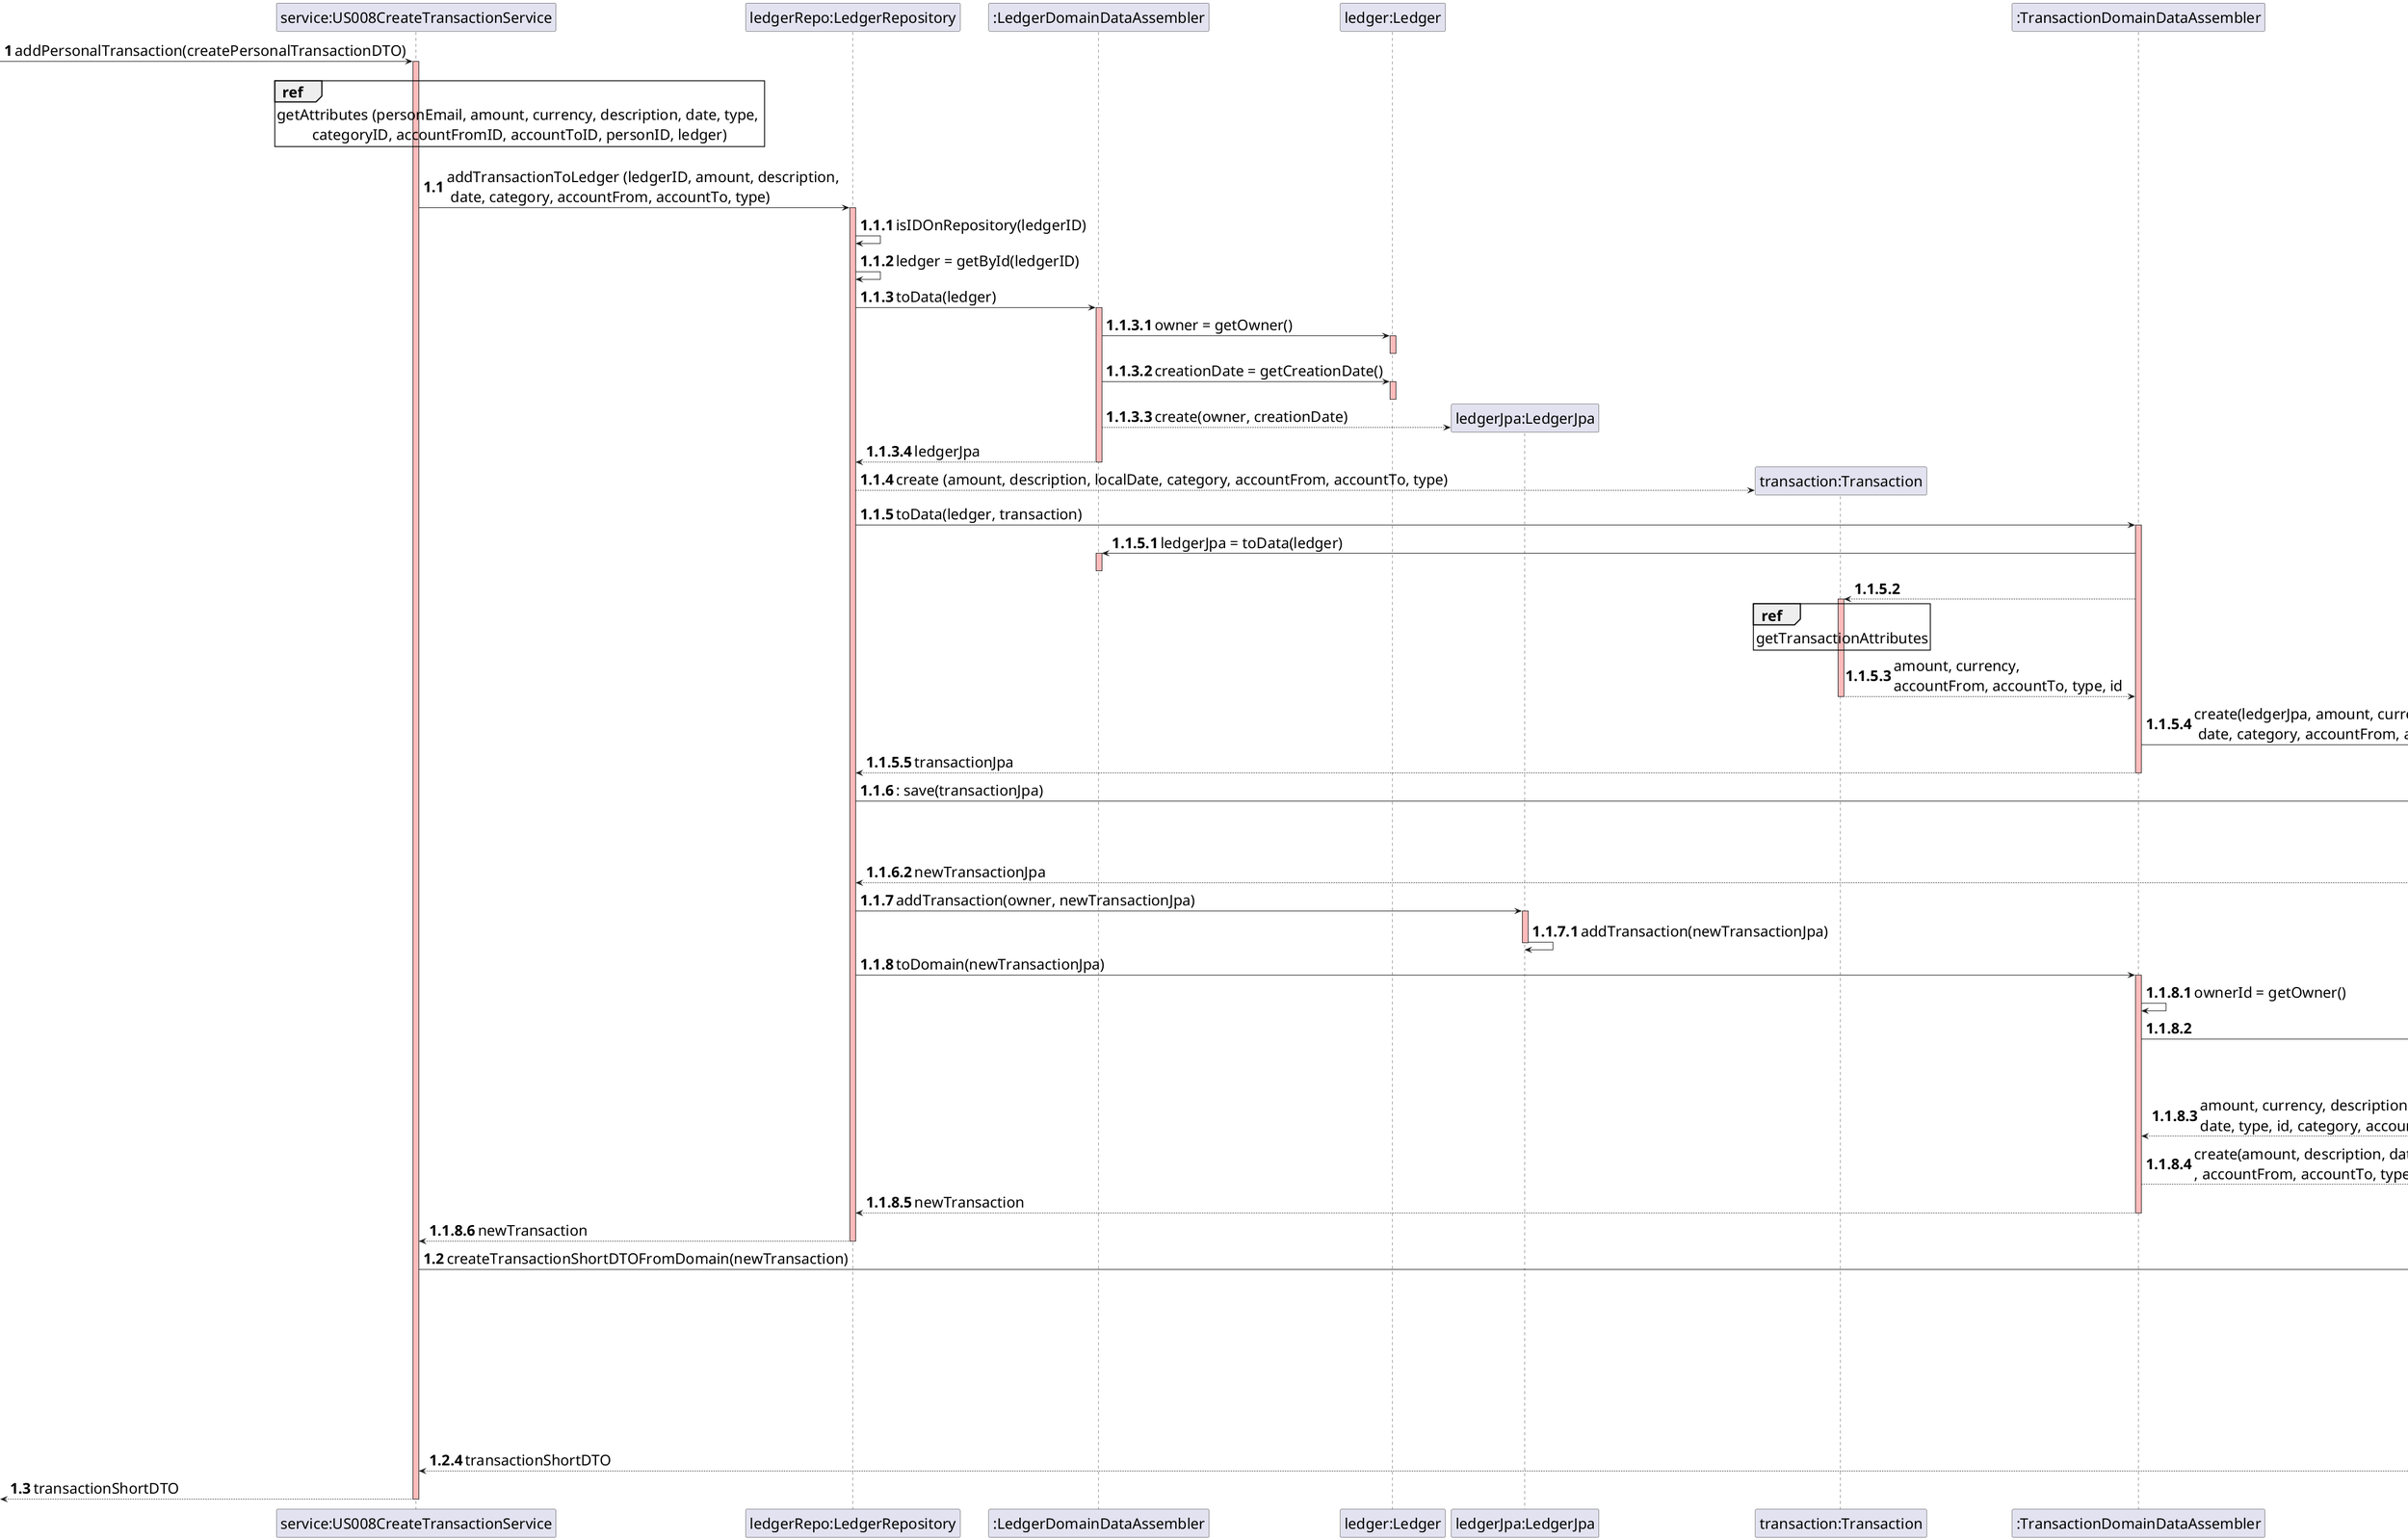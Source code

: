 @startuml
skinparam DefaultFontSize 25

autonumber 1
-> "service:US008CreateTransactionService" : addPersonalTransaction(createPersonalTransactionDTO)
activate "service:US008CreateTransactionService"  #FFBBBB

|||

ref over "service:US008CreateTransactionService" : getAttributes (personEmail, amount, currency, description, date, type, \ncategoryID, accountFromID, accountToID, personID, ledger)

|||
autonumber 1.1
"service:US008CreateTransactionService" -> "ledgerRepo:LedgerRepository" : addTransactionToLedger (ledgerID, amount, description, \n date, category, accountFrom, accountTo, type)
activate "ledgerRepo:LedgerRepository" #FFBBBB

autonumber 1.1.1
"ledgerRepo:LedgerRepository" -> "ledgerRepo:LedgerRepository": isIDOnRepository(ledgerID)

"ledgerRepo:LedgerRepository" -> "ledgerRepo:LedgerRepository": ledger = getById(ledgerID)

"ledgerRepo:LedgerRepository"->":LedgerDomainDataAssembler": toData(ledger)
activate ":LedgerDomainDataAssembler" #FFBBBB

autonumber 1.1.3.1
":LedgerDomainDataAssembler"->"ledger:Ledger" : owner = getOwner()
activate "ledger:Ledger" #FFBBBB
deactivate "ledger:Ledger"

":LedgerDomainDataAssembler"->"ledger:Ledger" : creationDate = getCreationDate()
activate "ledger:Ledger" #FFBBBB
deactivate "ledger:Ledger"


create "ledgerJpa:LedgerJpa"
":LedgerDomainDataAssembler"-->"ledgerJpa:LedgerJpa" : create(owner, creationDate)
":LedgerDomainDataAssembler"-->"ledgerRepo:LedgerRepository" : ledgerJpa
deactivate ":LedgerDomainDataAssembler"

create "transaction:Transaction"
autonumber 1.1.4
"ledgerRepo:LedgerRepository"-->"transaction:Transaction": create (amount, description, localDate, category, accountFrom, accountTo, type)

"ledgerRepo:LedgerRepository"->":TransactionDomainDataAssembler": toData(ledger, transaction)
activate ":TransactionDomainDataAssembler" #FFBBBB

autonumber 1.1.5.1
":TransactionDomainDataAssembler"->":LedgerDomainDataAssembler": ledgerJpa = toData(ledger)
activate ":LedgerDomainDataAssembler" #FFBBBB
deactivate ":LedgerDomainDataAssembler" #FFBBBB


":TransactionDomainDataAssembler"-->"transaction:Transaction"
activate "transaction:Transaction" #FFBBBB
ref over "transaction:Transaction" : getTransactionAttributes
"transaction:Transaction"-->":TransactionDomainDataAssembler": amount, currency, \naccountFrom, accountTo, type, id
deactivate "transaction:Transaction" #FFBBBB

create ":TransactionJpa"
":TransactionDomainDataAssembler"->":TransactionJpa" : create(ledgerJpa, amount, currency, description,\n date, category, accountFrom, accountTo, type)

autonumber 1.1.5.5
":TransactionDomainDataAssembler"-->"ledgerRepo:LedgerRepository": transactionJpa
deactivate ":TransactionDomainDataAssembler"

autonumber 1.1.6
"ledgerRepo:LedgerRepository"->"transactionRepo:transactionJpaRepository": : save(transactionJpa)

activate "transactionRepo:transactionJpaRepository" #FFBBBB

deactivate ":TransactionDomainDataAssembler"

autonumber 1.1.6.1
"transactionRepo:transactionJpaRepository"->"transactionRepo:transactionJpaRepository": newTransactionJpa = save(transactionJpa)

"transactionRepo:transactionJpaRepository"-->"ledgerRepo:LedgerRepository": newTransactionJpa
deactivate "transactionRepo:transactionJpaRepository" #FFBBBB

autonumber 1.1.7
"ledgerRepo:LedgerRepository"->"ledgerJpa:LedgerJpa" : addTransaction(owner, newTransactionJpa)
activate "ledgerJpa:LedgerJpa" #FFBBBB

autonumber 1.1.7.1
"ledgerJpa:LedgerJpa"->"ledgerJpa:LedgerJpa" : addTransaction(newTransactionJpa)
deactivate "ledgerJpa:LedgerJpa" #FFBBBB

autonumber 1.1.8
"ledgerRepo:LedgerRepository"->":TransactionDomainDataAssembler":toDomain(newTransactionJpa)
activate ":TransactionDomainDataAssembler" #FFBBBB

autonumber 1.1.8.1
":TransactionDomainDataAssembler"->":TransactionDomainDataAssembler": ownerId = getOwner()

":TransactionDomainDataAssembler" -> ":TransactionJpa"
activate ":TransactionJpa" #FFBBBB
ref over ":TransactionJpa" : getTransactionJpaAttributes
":TransactionJpa" --> ":TransactionDomainDataAssembler" : amount, currency, description, \ndate, type, id, category, accountFrom, accountTo
deactivate ":TransactionJpa"

create "newTransaction:Transaction"
":TransactionDomainDataAssembler"-->"newTransaction:Transaction" : create(amount, description, date , category\n, accountFrom, accountTo, type, id)
":TransactionDomainDataAssembler" --> "ledgerRepo:LedgerRepository" : newTransaction
deactivate ":TransactionDomainDataAssembler"


"ledgerRepo:LedgerRepository" --> "service:US008CreateTransactionService" : newTransaction
deactivate "ledgerRepo:LedgerRepository"

autonumber 1.2
"service:US008CreateTransactionService"->":LedgerDTOAssembler":createTransactionShortDTOFromDomain(newTransaction)
activate ":LedgerDTOAssembler" #FFBBBB

autonumber 1.2.1
":LedgerDTOAssembler"->"newTransaction:Transaction":
activate "newTransaction:Transaction" #FFBBBB

ref over "newTransaction:Transaction" : getNewTransactionAttributes
"newTransaction:Transaction"-->":LedgerDTOAssembler": amount, currency, \naccountFrom, accountTo, type, id
deactivate "newTransaction:Transaction" #FFBBBB

create "transactionShortDTO:TransactionShortDTO"
":LedgerDTOAssembler"->"transactionShortDTO:TransactionShortDTO": create (amount, currency, \naccountFrom, accountTo, type, id)

":LedgerDTOAssembler" --> "service:US008CreateTransactionService" : transactionShortDTO
deactivate ":LedgerDTOAssembler"

autonumber 1.3
<-- "service:US008CreateTransactionService" : transactionShortDTO
deactivate "service:US008CreateTransactionService"

@enduml